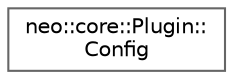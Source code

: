 digraph "Graphical Class Hierarchy"
{
 // LATEX_PDF_SIZE
  bgcolor="transparent";
  edge [fontname=Helvetica,fontsize=10,labelfontname=Helvetica,labelfontsize=10];
  node [fontname=Helvetica,fontsize=10,shape=box,height=0.2,width=0.4];
  rankdir="LR";
  Node0 [id="Node000000",label="neo::core::Plugin::\lConfig",height=0.2,width=0.4,color="grey40", fillcolor="white", style="filled",URL="$structneo_1_1core_1_1_plugin_1_1_config.html",tooltip="Plugin configuration."];
}
